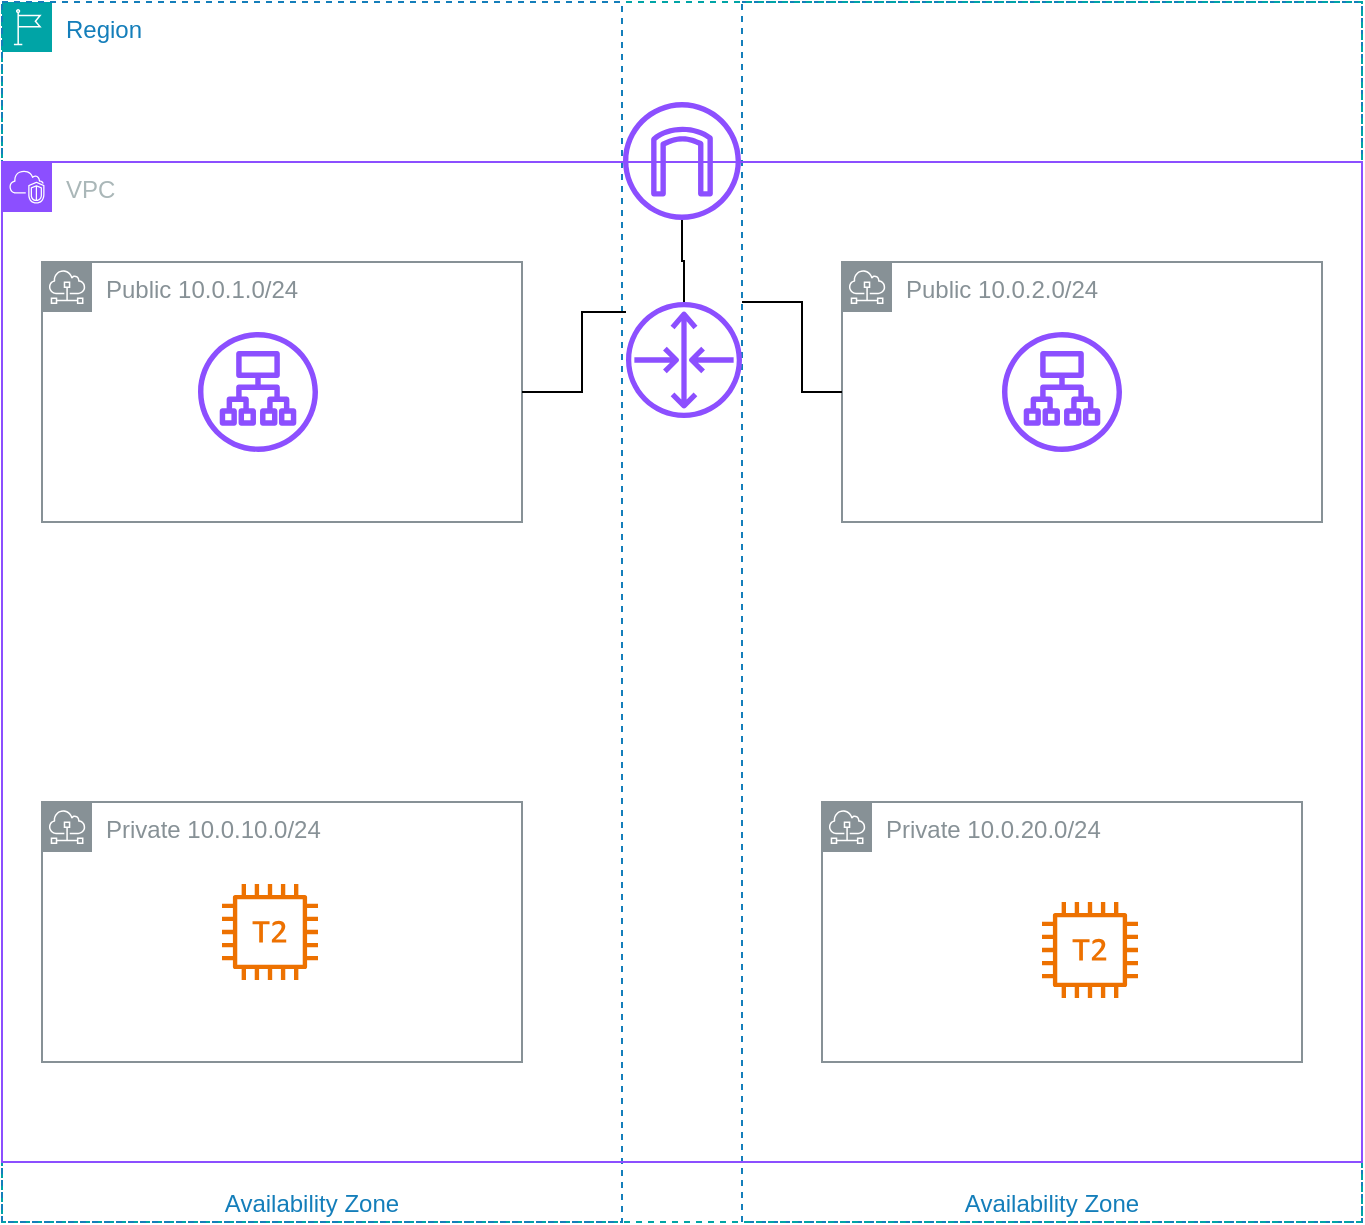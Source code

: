 <mxfile version="26.1.1">
  <diagram name="Page-1" id="hwCHCai37XuaDHWraoq1">
    <mxGraphModel dx="397" dy="682" grid="1" gridSize="10" guides="1" tooltips="1" connect="1" arrows="1" fold="1" page="1" pageScale="1" pageWidth="850" pageHeight="1100" math="0" shadow="0">
      <root>
        <mxCell id="0" />
        <mxCell id="1" parent="0" />
        <mxCell id="yzRXeMRpy5V050S2WSgC-5" value="Availability Zone" style="fillColor=none;strokeColor=#147EBA;dashed=1;verticalAlign=bottom;fontStyle=0;fontColor=#147EBA;whiteSpace=wrap;html=1;" vertex="1" parent="1">
          <mxGeometry x="1320" y="40" width="310" height="610" as="geometry" />
        </mxCell>
        <mxCell id="yzRXeMRpy5V050S2WSgC-20" value="" style="sketch=0;outlineConnect=0;fontColor=#232F3E;gradientColor=none;fillColor=#ED7100;strokeColor=none;dashed=0;verticalLabelPosition=bottom;verticalAlign=top;align=center;html=1;fontSize=12;fontStyle=0;aspect=fixed;pointerEvents=1;shape=mxgraph.aws4.t2_instance;" vertex="1" parent="1">
          <mxGeometry x="1470" y="490" width="48" height="48" as="geometry" />
        </mxCell>
        <mxCell id="yzRXeMRpy5V050S2WSgC-21" value="Region" style="points=[[0,0],[0.25,0],[0.5,0],[0.75,0],[1,0],[1,0.25],[1,0.5],[1,0.75],[1,1],[0.75,1],[0.5,1],[0.25,1],[0,1],[0,0.75],[0,0.5],[0,0.25]];outlineConnect=0;gradientColor=none;html=1;whiteSpace=wrap;fontSize=12;fontStyle=0;container=1;pointerEvents=0;collapsible=0;recursiveResize=0;shape=mxgraph.aws4.group;grIcon=mxgraph.aws4.group_region;strokeColor=#00A4A6;fillColor=none;verticalAlign=top;align=left;spacingLeft=30;fontColor=#147EBA;dashed=1;" vertex="1" parent="1">
          <mxGeometry x="950" y="40" width="680" height="610" as="geometry" />
        </mxCell>
        <mxCell id="yzRXeMRpy5V050S2WSgC-4" value="Availability Zone" style="fillColor=none;strokeColor=#147EBA;dashed=1;verticalAlign=bottom;fontStyle=0;fontColor=#147EBA;whiteSpace=wrap;html=1;" vertex="1" parent="yzRXeMRpy5V050S2WSgC-21">
          <mxGeometry width="310" height="610" as="geometry" />
        </mxCell>
        <mxCell id="yzRXeMRpy5V050S2WSgC-6" value="VPC" style="points=[[0,0],[0.25,0],[0.5,0],[0.75,0],[1,0],[1,0.25],[1,0.5],[1,0.75],[1,1],[0.75,1],[0.5,1],[0.25,1],[0,1],[0,0.75],[0,0.5],[0,0.25]];outlineConnect=0;gradientColor=none;html=1;whiteSpace=wrap;fontSize=12;fontStyle=0;container=1;pointerEvents=0;collapsible=0;recursiveResize=0;shape=mxgraph.aws4.group;grIcon=mxgraph.aws4.group_vpc2;strokeColor=#8C4FFF;fillColor=none;verticalAlign=top;align=left;spacingLeft=30;fontColor=#AAB7B8;dashed=0;" vertex="1" parent="yzRXeMRpy5V050S2WSgC-21">
          <mxGeometry y="80" width="680" height="500" as="geometry" />
        </mxCell>
        <mxCell id="yzRXeMRpy5V050S2WSgC-7" value="" style="sketch=0;outlineConnect=0;fontColor=#232F3E;gradientColor=none;fillColor=#8C4FFF;strokeColor=none;dashed=0;verticalLabelPosition=bottom;verticalAlign=top;align=center;html=1;fontSize=12;fontStyle=0;aspect=fixed;pointerEvents=1;shape=mxgraph.aws4.router;" vertex="1" parent="yzRXeMRpy5V050S2WSgC-6">
          <mxGeometry x="312" y="70" width="58" height="58" as="geometry" />
        </mxCell>
        <mxCell id="yzRXeMRpy5V050S2WSgC-10" value="Public 10.0.2.0/24" style="sketch=0;outlineConnect=0;gradientColor=none;html=1;whiteSpace=wrap;fontSize=12;fontStyle=0;shape=mxgraph.aws4.group;grIcon=mxgraph.aws4.group_subnet;strokeColor=#879196;fillColor=none;verticalAlign=top;align=left;spacingLeft=30;fontColor=#879196;dashed=0;" vertex="1" parent="yzRXeMRpy5V050S2WSgC-6">
          <mxGeometry x="420" y="50" width="240" height="130" as="geometry" />
        </mxCell>
        <mxCell id="yzRXeMRpy5V050S2WSgC-17" style="edgeStyle=orthogonalEdgeStyle;rounded=0;orthogonalLoop=1;jettySize=auto;html=1;endArrow=none;endFill=1;startFill=0;" edge="1" parent="yzRXeMRpy5V050S2WSgC-6" source="yzRXeMRpy5V050S2WSgC-7" target="yzRXeMRpy5V050S2WSgC-10">
          <mxGeometry relative="1" as="geometry">
            <Array as="points">
              <mxPoint x="400" y="70" />
              <mxPoint x="400" y="115" />
            </Array>
          </mxGeometry>
        </mxCell>
        <mxCell id="yzRXeMRpy5V050S2WSgC-13" value="" style="sketch=0;outlineConnect=0;fontColor=#232F3E;gradientColor=none;fillColor=#8C4FFF;strokeColor=none;dashed=0;verticalLabelPosition=bottom;verticalAlign=top;align=center;html=1;fontSize=12;fontStyle=0;aspect=fixed;pointerEvents=1;shape=mxgraph.aws4.application_load_balancer;" vertex="1" parent="yzRXeMRpy5V050S2WSgC-6">
          <mxGeometry x="500" y="85" width="60" height="60" as="geometry" />
        </mxCell>
        <mxCell id="yzRXeMRpy5V050S2WSgC-12" value="" style="sketch=0;outlineConnect=0;fontColor=#232F3E;gradientColor=none;fillColor=#8C4FFF;strokeColor=none;dashed=0;verticalLabelPosition=bottom;verticalAlign=top;align=center;html=1;fontSize=12;fontStyle=0;aspect=fixed;pointerEvents=1;shape=mxgraph.aws4.internet_gateway;" vertex="1" parent="yzRXeMRpy5V050S2WSgC-21">
          <mxGeometry x="310.5" y="50" width="59" height="59" as="geometry" />
        </mxCell>
        <mxCell id="yzRXeMRpy5V050S2WSgC-19" style="edgeStyle=orthogonalEdgeStyle;rounded=0;orthogonalLoop=1;jettySize=auto;html=1;endArrow=none;startFill=0;" edge="1" parent="yzRXeMRpy5V050S2WSgC-21" source="yzRXeMRpy5V050S2WSgC-12" target="yzRXeMRpy5V050S2WSgC-7">
          <mxGeometry relative="1" as="geometry" />
        </mxCell>
        <mxCell id="yzRXeMRpy5V050S2WSgC-8" value="Public 10.0.1.0/24" style="sketch=0;outlineConnect=0;gradientColor=none;html=1;whiteSpace=wrap;fontSize=12;fontStyle=0;shape=mxgraph.aws4.group;grIcon=mxgraph.aws4.group_subnet;strokeColor=#879196;fillColor=none;verticalAlign=top;align=left;spacingLeft=30;fontColor=#879196;dashed=0;" vertex="1" parent="yzRXeMRpy5V050S2WSgC-21">
          <mxGeometry x="20" y="130" width="240" height="130" as="geometry" />
        </mxCell>
        <mxCell id="yzRXeMRpy5V050S2WSgC-18" style="edgeStyle=orthogonalEdgeStyle;rounded=0;orthogonalLoop=1;jettySize=auto;html=1;endArrow=none;startFill=0;" edge="1" parent="yzRXeMRpy5V050S2WSgC-21" source="yzRXeMRpy5V050S2WSgC-7" target="yzRXeMRpy5V050S2WSgC-8">
          <mxGeometry relative="1" as="geometry">
            <Array as="points">
              <mxPoint x="290" y="155" />
              <mxPoint x="290" y="195" />
            </Array>
          </mxGeometry>
        </mxCell>
        <mxCell id="yzRXeMRpy5V050S2WSgC-9" value="Private 10.0.10.0/24" style="sketch=0;outlineConnect=0;gradientColor=none;html=1;whiteSpace=wrap;fontSize=12;fontStyle=0;shape=mxgraph.aws4.group;grIcon=mxgraph.aws4.group_subnet;strokeColor=#879196;fillColor=none;verticalAlign=top;align=left;spacingLeft=30;fontColor=#879196;dashed=0;" vertex="1" parent="yzRXeMRpy5V050S2WSgC-21">
          <mxGeometry x="20" y="400" width="240" height="130" as="geometry" />
        </mxCell>
        <mxCell id="yzRXeMRpy5V050S2WSgC-16" value="" style="sketch=0;outlineConnect=0;fontColor=#232F3E;gradientColor=none;fillColor=#ED7100;strokeColor=none;dashed=0;verticalLabelPosition=bottom;verticalAlign=top;align=center;html=1;fontSize=12;fontStyle=0;aspect=fixed;pointerEvents=1;shape=mxgraph.aws4.t2_instance;" vertex="1" parent="yzRXeMRpy5V050S2WSgC-21">
          <mxGeometry x="110" y="441" width="48" height="48" as="geometry" />
        </mxCell>
        <mxCell id="yzRXeMRpy5V050S2WSgC-14" value="" style="sketch=0;outlineConnect=0;fontColor=#232F3E;gradientColor=none;fillColor=#8C4FFF;strokeColor=none;dashed=0;verticalLabelPosition=bottom;verticalAlign=top;align=center;html=1;fontSize=12;fontStyle=0;aspect=fixed;pointerEvents=1;shape=mxgraph.aws4.application_load_balancer;" vertex="1" parent="yzRXeMRpy5V050S2WSgC-21">
          <mxGeometry x="98" y="165" width="60" height="60" as="geometry" />
        </mxCell>
        <mxCell id="yzRXeMRpy5V050S2WSgC-11" value="Private 10.0.20.0/24" style="sketch=0;outlineConnect=0;gradientColor=none;html=1;whiteSpace=wrap;fontSize=12;fontStyle=0;shape=mxgraph.aws4.group;grIcon=mxgraph.aws4.group_subnet;strokeColor=#879196;fillColor=none;verticalAlign=top;align=left;spacingLeft=30;fontColor=#879196;dashed=0;" vertex="1" parent="1">
          <mxGeometry x="1360" y="440" width="240" height="130" as="geometry" />
        </mxCell>
      </root>
    </mxGraphModel>
  </diagram>
</mxfile>
